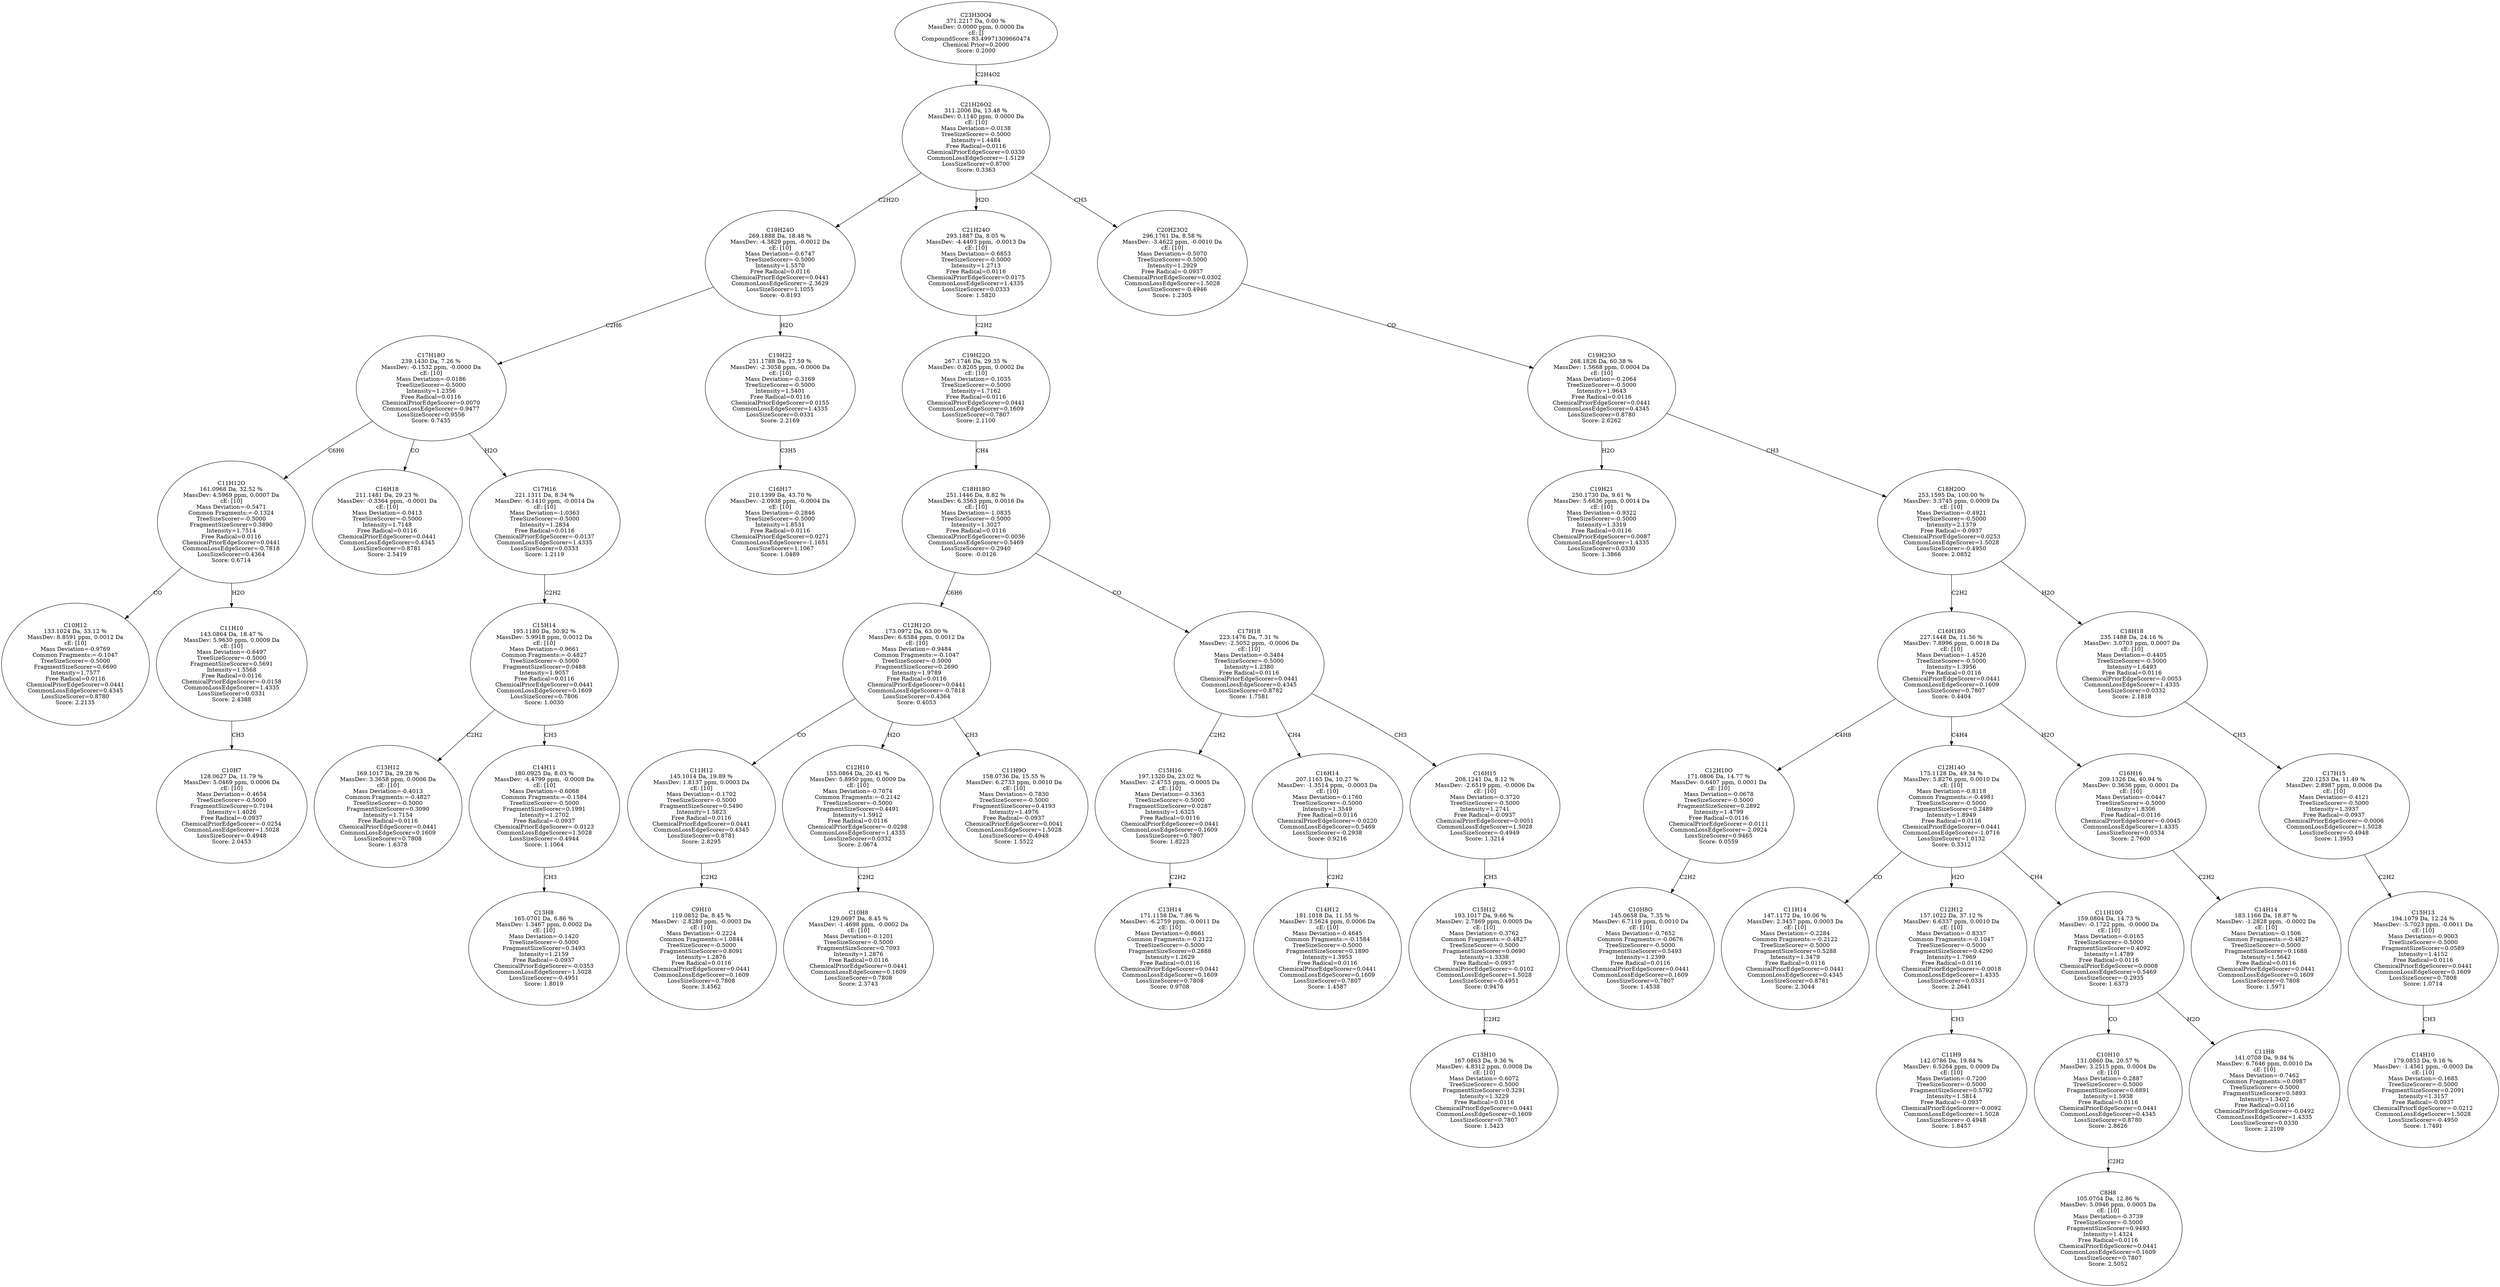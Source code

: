 strict digraph {
v1 [label="C10H12\n133.1024 Da, 33.12 %\nMassDev: 8.8591 ppm, 0.0012 Da\ncE: [10]\nMass Deviation=-0.9769\nCommon Fragments:=-0.1047\nTreeSizeScorer=-0.5000\nFragmentSizeScorer=0.6690\nIntensity=1.7577\nFree Radical=0.0116\nChemicalPriorEdgeScorer=0.0441\nCommonLossEdgeScorer=0.4345\nLossSizeScorer=0.8780\nScore: 2.2135"];
v2 [label="C10H7\n128.0627 Da, 11.79 %\nMassDev: 5.0469 ppm, 0.0006 Da\ncE: [10]\nMass Deviation=-0.4654\nTreeSizeScorer=-0.5000\nFragmentSizeScorer=0.7194\nIntensity=1.4026\nFree Radical=-0.0937\nChemicalPriorEdgeScorer=-0.0254\nCommonLossEdgeScorer=1.5028\nLossSizeScorer=-0.4948\nScore: 2.0453"];
v3 [label="C11H10\n143.0864 Da, 18.47 %\nMassDev: 5.9630 ppm, 0.0009 Da\ncE: [10]\nMass Deviation=-0.6497\nTreeSizeScorer=-0.5000\nFragmentSizeScorer=0.5691\nIntensity=1.5568\nFree Radical=0.0116\nChemicalPriorEdgeScorer=-0.0158\nCommonLossEdgeScorer=1.4335\nLossSizeScorer=0.0331\nScore: 2.4388"];
v4 [label="C11H12O\n161.0968 Da, 32.52 %\nMassDev: 4.5969 ppm, 0.0007 Da\ncE: [10]\nMass Deviation=-0.5471\nCommon Fragments:=-0.1324\nTreeSizeScorer=-0.5000\nFragmentSizeScorer=0.3890\nIntensity=1.7514\nFree Radical=0.0116\nChemicalPriorEdgeScorer=0.0441\nCommonLossEdgeScorer=-0.7818\nLossSizeScorer=0.4364\nScore: 0.6714"];
v5 [label="C16H18\n211.1481 Da, 29.23 %\nMassDev: -0.3364 ppm, -0.0001 Da\ncE: [10]\nMass Deviation=-0.0413\nTreeSizeScorer=-0.5000\nIntensity=1.7148\nFree Radical=0.0116\nChemicalPriorEdgeScorer=0.0441\nCommonLossEdgeScorer=0.4345\nLossSizeScorer=0.8781\nScore: 2.5419"];
v6 [label="C13H12\n169.1017 Da, 29.28 %\nMassDev: 3.3658 ppm, 0.0006 Da\ncE: [10]\nMass Deviation=-0.4013\nCommon Fragments:=-0.4827\nTreeSizeScorer=-0.5000\nFragmentSizeScorer=0.3090\nIntensity=1.7154\nFree Radical=0.0116\nChemicalPriorEdgeScorer=0.0441\nCommonLossEdgeScorer=0.1609\nLossSizeScorer=0.7808\nScore: 1.6378"];
v7 [label="C13H8\n165.0701 Da, 6.86 %\nMassDev: 1.3467 ppm, 0.0002 Da\ncE: [10]\nMass Deviation=-0.1420\nTreeSizeScorer=-0.5000\nFragmentSizeScorer=0.3493\nIntensity=1.2159\nFree Radical=-0.0937\nChemicalPriorEdgeScorer=-0.0353\nCommonLossEdgeScorer=1.5028\nLossSizeScorer=-0.4951\nScore: 1.8019"];
v8 [label="C14H11\n180.0925 Da, 8.03 %\nMassDev: -4.4799 ppm, -0.0008 Da\ncE: [10]\nMass Deviation=-0.6068\nCommon Fragments:=-0.1584\nTreeSizeScorer=-0.5000\nFragmentSizeScorer=0.1991\nIntensity=1.2702\nFree Radical=-0.0937\nChemicalPriorEdgeScorer=-0.0123\nCommonLossEdgeScorer=1.5028\nLossSizeScorer=-0.4944\nScore: 1.1064"];
v9 [label="C15H14\n195.1180 Da, 50.92 %\nMassDev: 5.9918 ppm, 0.0012 Da\ncE: [10]\nMass Deviation=-0.9661\nCommon Fragments:=-0.4827\nTreeSizeScorer=-0.5000\nFragmentSizeScorer=0.0488\nIntensity=1.9057\nFree Radical=0.0116\nChemicalPriorEdgeScorer=0.0441\nCommonLossEdgeScorer=0.1609\nLossSizeScorer=0.7806\nScore: 1.0030"];
v10 [label="C17H16\n221.1311 Da, 8.34 %\nMassDev: -6.1410 ppm, -0.0014 Da\ncE: [10]\nMass Deviation=-1.0363\nTreeSizeScorer=-0.5000\nIntensity=1.2834\nFree Radical=0.0116\nChemicalPriorEdgeScorer=-0.0137\nCommonLossEdgeScorer=1.4335\nLossSizeScorer=0.0333\nScore: 1.2119"];
v11 [label="C17H18O\n239.1430 Da, 7.26 %\nMassDev: -0.1532 ppm, -0.0000 Da\ncE: [10]\nMass Deviation=-0.0186\nTreeSizeScorer=-0.5000\nIntensity=1.2356\nFree Radical=0.0116\nChemicalPriorEdgeScorer=0.0070\nCommonLossEdgeScorer=-0.9477\nLossSizeScorer=0.9556\nScore: 0.7435"];
v12 [label="C16H17\n210.1399 Da, 43.70 %\nMassDev: -2.0938 ppm, -0.0004 Da\ncE: [10]\nMass Deviation=-0.2846\nTreeSizeScorer=-0.5000\nIntensity=1.8531\nFree Radical=0.0116\nChemicalPriorEdgeScorer=0.0271\nCommonLossEdgeScorer=-1.1651\nLossSizeScorer=1.1067\nScore: 1.0489"];
v13 [label="C19H22\n251.1788 Da, 17.59 %\nMassDev: -2.3058 ppm, -0.0006 Da\ncE: [10]\nMass Deviation=-0.3169\nTreeSizeScorer=-0.5000\nIntensity=1.5401\nFree Radical=0.0116\nChemicalPriorEdgeScorer=0.0155\nCommonLossEdgeScorer=1.4335\nLossSizeScorer=0.0331\nScore: 2.2169"];
v14 [label="C19H24O\n269.1888 Da, 18.48 %\nMassDev: -4.3829 ppm, -0.0012 Da\ncE: [10]\nMass Deviation=-0.6747\nTreeSizeScorer=-0.5000\nIntensity=1.5570\nFree Radical=0.0116\nChemicalPriorEdgeScorer=0.0441\nCommonLossEdgeScorer=-2.3629\nLossSizeScorer=1.1055\nScore: -0.8193"];
v15 [label="C9H10\n119.0852 Da, 8.45 %\nMassDev: -2.8280 ppm, -0.0003 Da\ncE: [10]\nMass Deviation=-0.2224\nCommon Fragments:=1.0844\nTreeSizeScorer=-0.5000\nFragmentSizeScorer=0.8091\nIntensity=1.2876\nFree Radical=0.0116\nChemicalPriorEdgeScorer=0.0441\nCommonLossEdgeScorer=0.1609\nLossSizeScorer=0.7808\nScore: 3.4562"];
v16 [label="C11H12\n145.1014 Da, 19.89 %\nMassDev: 1.8137 ppm, 0.0003 Da\ncE: [10]\nMass Deviation=-0.1702\nTreeSizeScorer=-0.5000\nFragmentSizeScorer=0.5490\nIntensity=1.5823\nFree Radical=0.0116\nChemicalPriorEdgeScorer=0.0441\nCommonLossEdgeScorer=0.4345\nLossSizeScorer=0.8781\nScore: 2.8295"];
v17 [label="C10H8\n129.0697 Da, 8.45 %\nMassDev: -1.4698 ppm, -0.0002 Da\ncE: [10]\nMass Deviation=-0.1201\nTreeSizeScorer=-0.5000\nFragmentSizeScorer=0.7093\nIntensity=1.2876\nFree Radical=0.0116\nChemicalPriorEdgeScorer=0.0441\nCommonLossEdgeScorer=0.1609\nLossSizeScorer=0.7808\nScore: 2.3743"];
v18 [label="C12H10\n155.0864 Da, 20.41 %\nMassDev: 5.8950 ppm, 0.0009 Da\ncE: [10]\nMass Deviation=-0.7074\nCommon Fragments:=-0.2142\nTreeSizeScorer=-0.5000\nFragmentSizeScorer=0.4491\nIntensity=1.5912\nFree Radical=0.0116\nChemicalPriorEdgeScorer=-0.0298\nCommonLossEdgeScorer=1.4335\nLossSizeScorer=0.0332\nScore: 2.0674"];
v19 [label="C11H9O\n158.0736 Da, 15.55 %\nMassDev: 6.2733 ppm, 0.0010 Da\ncE: [10]\nMass Deviation=-0.7830\nTreeSizeScorer=-0.5000\nFragmentSizeScorer=0.4193\nIntensity=1.4976\nFree Radical=-0.0937\nChemicalPriorEdgeScorer=0.0041\nCommonLossEdgeScorer=1.5028\nLossSizeScorer=-0.4948\nScore: 1.5522"];
v20 [label="C12H12O\n173.0972 Da, 63.00 %\nMassDev: 6.6584 ppm, 0.0012 Da\ncE: [10]\nMass Deviation=-0.9484\nCommon Fragments:=-0.1047\nTreeSizeScorer=-0.5000\nFragmentSizeScorer=0.2690\nIntensity=1.9789\nFree Radical=0.0116\nChemicalPriorEdgeScorer=0.0441\nCommonLossEdgeScorer=-0.7818\nLossSizeScorer=0.4364\nScore: 0.4053"];
v21 [label="C13H14\n171.1158 Da, 7.86 %\nMassDev: -6.2759 ppm, -0.0011 Da\ncE: [10]\nMass Deviation=-0.8661\nCommon Fragments:=-0.2122\nTreeSizeScorer=-0.5000\nFragmentSizeScorer=0.2888\nIntensity=1.2629\nFree Radical=0.0116\nChemicalPriorEdgeScorer=0.0441\nCommonLossEdgeScorer=0.1609\nLossSizeScorer=0.7808\nScore: 0.9708"];
v22 [label="C15H16\n197.1320 Da, 23.02 %\nMassDev: -2.4753 ppm, -0.0005 Da\ncE: [10]\nMass Deviation=-0.3363\nTreeSizeScorer=-0.5000\nFragmentSizeScorer=0.0287\nIntensity=1.6325\nFree Radical=0.0116\nChemicalPriorEdgeScorer=0.0441\nCommonLossEdgeScorer=0.1609\nLossSizeScorer=0.7807\nScore: 1.8223"];
v23 [label="C14H12\n181.1018 Da, 11.55 %\nMassDev: 3.5624 ppm, 0.0006 Da\ncE: [10]\nMass Deviation=-0.4645\nCommon Fragments:=-0.1584\nTreeSizeScorer=-0.5000\nFragmentSizeScorer=0.1890\nIntensity=1.3953\nFree Radical=0.0116\nChemicalPriorEdgeScorer=0.0441\nCommonLossEdgeScorer=0.1609\nLossSizeScorer=0.7807\nScore: 1.4587"];
v24 [label="C16H14\n207.1165 Da, 10.27 %\nMassDev: -1.3514 ppm, -0.0003 Da\ncE: [10]\nMass Deviation=-0.1760\nTreeSizeScorer=-0.5000\nIntensity=1.3549\nFree Radical=0.0116\nChemicalPriorEdgeScorer=-0.0220\nCommonLossEdgeScorer=0.5469\nLossSizeScorer=-0.2938\nScore: 0.9216"];
v25 [label="C13H10\n167.0863 Da, 9.36 %\nMassDev: 4.8312 ppm, 0.0008 Da\ncE: [10]\nMass Deviation=-0.6072\nTreeSizeScorer=-0.5000\nFragmentSizeScorer=0.3291\nIntensity=1.3229\nFree Radical=0.0116\nChemicalPriorEdgeScorer=0.0441\nCommonLossEdgeScorer=0.1609\nLossSizeScorer=0.7807\nScore: 1.5423"];
v26 [label="C15H12\n193.1017 Da, 9.66 %\nMassDev: 2.7869 ppm, 0.0005 Da\ncE: [10]\nMass Deviation=-0.3762\nCommon Fragments:=-0.4827\nTreeSizeScorer=-0.5000\nFragmentSizeScorer=0.0690\nIntensity=1.3338\nFree Radical=-0.0937\nChemicalPriorEdgeScorer=-0.0102\nCommonLossEdgeScorer=1.5028\nLossSizeScorer=-0.4951\nScore: 0.9476"];
v27 [label="C16H15\n208.1241 Da, 8.12 %\nMassDev: -2.6519 ppm, -0.0006 Da\ncE: [10]\nMass Deviation=-0.3720\nTreeSizeScorer=-0.5000\nIntensity=1.2741\nFree Radical=-0.0937\nChemicalPriorEdgeScorer=0.0051\nCommonLossEdgeScorer=1.5028\nLossSizeScorer=-0.4949\nScore: 1.3214"];
v28 [label="C17H18\n223.1476 Da, 7.31 %\nMassDev: -2.5052 ppm, -0.0006 Da\ncE: [10]\nMass Deviation=-0.3484\nTreeSizeScorer=-0.5000\nIntensity=1.2380\nFree Radical=0.0116\nChemicalPriorEdgeScorer=0.0441\nCommonLossEdgeScorer=0.4345\nLossSizeScorer=0.8782\nScore: 1.7581"];
v29 [label="C18H18O\n251.1446 Da, 8.82 %\nMassDev: 6.3563 ppm, 0.0016 Da\ncE: [10]\nMass Deviation=-1.0835\nTreeSizeScorer=-0.5000\nIntensity=1.3027\nFree Radical=0.0116\nChemicalPriorEdgeScorer=0.0036\nCommonLossEdgeScorer=0.5469\nLossSizeScorer=-0.2940\nScore: -0.0126"];
v30 [label="C19H22O\n267.1746 Da, 29.35 %\nMassDev: 0.8205 ppm, 0.0002 Da\ncE: [10]\nMass Deviation=-0.1035\nTreeSizeScorer=-0.5000\nIntensity=1.7162\nFree Radical=0.0116\nChemicalPriorEdgeScorer=0.0441\nCommonLossEdgeScorer=0.1609\nLossSizeScorer=0.7807\nScore: 2.1100"];
v31 [label="C21H24O\n293.1887 Da, 8.05 %\nMassDev: -4.4403 ppm, -0.0013 Da\ncE: [10]\nMass Deviation=-0.6853\nTreeSizeScorer=-0.5000\nIntensity=1.2713\nFree Radical=0.0116\nChemicalPriorEdgeScorer=0.0175\nCommonLossEdgeScorer=1.4335\nLossSizeScorer=0.0333\nScore: 1.5820"];
v32 [label="C19H21\n250.1730 Da, 9.61 %\nMassDev: 5.6636 ppm, 0.0014 Da\ncE: [10]\nMass Deviation=-0.9322\nTreeSizeScorer=-0.5000\nIntensity=1.3319\nFree Radical=0.0116\nChemicalPriorEdgeScorer=0.0087\nCommonLossEdgeScorer=1.4335\nLossSizeScorer=0.0330\nScore: 1.3866"];
v33 [label="C10H8O\n145.0658 Da, 7.35 %\nMassDev: 6.7119 ppm, 0.0010 Da\ncE: [10]\nMass Deviation=-0.7652\nCommon Fragments:=-0.0676\nTreeSizeScorer=-0.5000\nFragmentSizeScorer=0.5493\nIntensity=1.2399\nFree Radical=0.0116\nChemicalPriorEdgeScorer=0.0441\nCommonLossEdgeScorer=0.1609\nLossSizeScorer=0.7807\nScore: 1.4538"];
v34 [label="C12H10O\n171.0806 Da, 14.77 %\nMassDev: 0.6407 ppm, 0.0001 Da\ncE: [10]\nMass Deviation=-0.0678\nTreeSizeScorer=-0.5000\nFragmentSizeScorer=0.2892\nIntensity=1.4799\nFree Radical=0.0116\nChemicalPriorEdgeScorer=-0.0111\nCommonLossEdgeScorer=-2.0924\nLossSizeScorer=0.9465\nScore: 0.0559"];
v35 [label="C11H14\n147.1172 Da, 10.06 %\nMassDev: 2.3457 ppm, 0.0003 Da\ncE: [10]\nMass Deviation=-0.2284\nCommon Fragments:=-0.2122\nTreeSizeScorer=-0.5000\nFragmentSizeScorer=0.5288\nIntensity=1.3479\nFree Radical=0.0116\nChemicalPriorEdgeScorer=0.0441\nCommonLossEdgeScorer=0.4345\nLossSizeScorer=0.8781\nScore: 2.3044"];
v36 [label="C11H9\n142.0786 Da, 19.84 %\nMassDev: 6.5264 ppm, 0.0009 Da\ncE: [10]\nMass Deviation=-0.7200\nTreeSizeScorer=-0.5000\nFragmentSizeScorer=0.5792\nIntensity=1.5814\nFree Radical=-0.0937\nChemicalPriorEdgeScorer=-0.0092\nCommonLossEdgeScorer=1.5028\nLossSizeScorer=-0.4948\nScore: 1.8457"];
v37 [label="C12H12\n157.1022 Da, 37.12 %\nMassDev: 6.6337 ppm, 0.0010 Da\ncE: [10]\nMass Deviation=-0.8337\nCommon Fragments:=-0.1047\nTreeSizeScorer=-0.5000\nFragmentSizeScorer=0.4290\nIntensity=1.7969\nFree Radical=0.0116\nChemicalPriorEdgeScorer=-0.0018\nCommonLossEdgeScorer=1.4335\nLossSizeScorer=0.0331\nScore: 2.2641"];
v38 [label="C8H8\n105.0704 Da, 12.86 %\nMassDev: 5.0946 ppm, 0.0005 Da\ncE: [10]\nMass Deviation=-0.3739\nTreeSizeScorer=-0.5000\nFragmentSizeScorer=0.9493\nIntensity=1.4324\nFree Radical=0.0116\nChemicalPriorEdgeScorer=0.0441\nCommonLossEdgeScorer=0.1609\nLossSizeScorer=0.7807\nScore: 2.5052"];
v39 [label="C10H10\n131.0860 Da, 20.57 %\nMassDev: 3.2515 ppm, 0.0004 Da\ncE: [10]\nMass Deviation=-0.2887\nTreeSizeScorer=-0.5000\nFragmentSizeScorer=0.6891\nIntensity=1.5938\nFree Radical=0.0116\nChemicalPriorEdgeScorer=0.0441\nCommonLossEdgeScorer=0.4345\nLossSizeScorer=0.8780\nScore: 2.8626"];
v40 [label="C11H8\n141.0708 Da, 9.84 %\nMassDev: 6.7646 ppm, 0.0010 Da\ncE: [10]\nMass Deviation=-0.7462\nCommon Fragments:=0.0987\nTreeSizeScorer=-0.5000\nFragmentSizeScorer=0.5893\nIntensity=1.3402\nFree Radical=0.0116\nChemicalPriorEdgeScorer=-0.0492\nCommonLossEdgeScorer=1.4335\nLossSizeScorer=0.0330\nScore: 2.2109"];
v41 [label="C11H10O\n159.0804 Da, 14.73 %\nMassDev: -0.1722 ppm, -0.0000 Da\ncE: [10]\nMass Deviation=-0.0165\nTreeSizeScorer=-0.5000\nFragmentSizeScorer=0.4092\nIntensity=1.4789\nFree Radical=0.0116\nChemicalPriorEdgeScorer=0.0008\nCommonLossEdgeScorer=0.5469\nLossSizeScorer=-0.2935\nScore: 1.6373"];
v42 [label="C12H14O\n175.1128 Da, 49.34 %\nMassDev: 5.8276 ppm, 0.0010 Da\ncE: [10]\nMass Deviation=-0.8118\nCommon Fragments:=-0.4981\nTreeSizeScorer=-0.5000\nFragmentSizeScorer=0.2489\nIntensity=1.8949\nFree Radical=0.0116\nChemicalPriorEdgeScorer=0.0441\nCommonLossEdgeScorer=-1.0716\nLossSizeScorer=1.0132\nScore: 0.3312"];
v43 [label="C14H14\n183.1166 Da, 18.87 %\nMassDev: -1.2828 ppm, -0.0002 Da\ncE: [10]\nMass Deviation=-0.1506\nCommon Fragments:=-0.4827\nTreeSizeScorer=-0.5000\nFragmentSizeScorer=0.1688\nIntensity=1.5642\nFree Radical=0.0116\nChemicalPriorEdgeScorer=0.0441\nCommonLossEdgeScorer=0.1609\nLossSizeScorer=0.7808\nScore: 1.5971"];
v44 [label="C16H16\n209.1326 Da, 40.94 %\nMassDev: 0.3636 ppm, 0.0001 Da\ncE: [10]\nMass Deviation=-0.0447\nTreeSizeScorer=-0.5000\nIntensity=1.8306\nFree Radical=0.0116\nChemicalPriorEdgeScorer=-0.0045\nCommonLossEdgeScorer=1.4335\nLossSizeScorer=0.0334\nScore: 2.7600"];
v45 [label="C16H18O\n227.1448 Da, 11.56 %\nMassDev: 7.8996 ppm, 0.0018 Da\ncE: [10]\nMass Deviation=-1.4526\nTreeSizeScorer=-0.5000\nIntensity=1.3956\nFree Radical=0.0116\nChemicalPriorEdgeScorer=0.0441\nCommonLossEdgeScorer=0.1609\nLossSizeScorer=0.7807\nScore: 0.4404"];
v46 [label="C14H10\n179.0853 Da, 9.16 %\nMassDev: -1.4561 ppm, -0.0003 Da\ncE: [10]\nMass Deviation=-0.1685\nTreeSizeScorer=-0.5000\nFragmentSizeScorer=0.2091\nIntensity=1.3157\nFree Radical=-0.0937\nChemicalPriorEdgeScorer=-0.0212\nCommonLossEdgeScorer=1.5028\nLossSizeScorer=-0.4950\nScore: 1.7491"];
v47 [label="C15H13\n194.1079 Da, 12.24 %\nMassDev: -5.7023 ppm, -0.0011 Da\ncE: [10]\nMass Deviation=-0.9003\nTreeSizeScorer=-0.5000\nFragmentSizeScorer=0.0589\nIntensity=1.4152\nFree Radical=0.0116\nChemicalPriorEdgeScorer=0.0441\nCommonLossEdgeScorer=0.1609\nLossSizeScorer=0.7808\nScore: 1.0714"];
v48 [label="C17H15\n220.1253 Da, 11.49 %\nMassDev: 2.8987 ppm, 0.0006 Da\ncE: [10]\nMass Deviation=-0.4121\nTreeSizeScorer=-0.5000\nIntensity=1.3937\nFree Radical=-0.0937\nChemicalPriorEdgeScorer=-0.0006\nCommonLossEdgeScorer=1.5028\nLossSizeScorer=-0.4948\nScore: 1.3953"];
v49 [label="C18H18\n235.1488 Da, 24.16 %\nMassDev: 3.0703 ppm, 0.0007 Da\ncE: [10]\nMass Deviation=-0.4405\nTreeSizeScorer=-0.5000\nIntensity=1.6493\nFree Radical=0.0116\nChemicalPriorEdgeScorer=-0.0053\nCommonLossEdgeScorer=1.4335\nLossSizeScorer=0.0332\nScore: 2.1818"];
v50 [label="C18H20O\n253.1595 Da, 100.00 %\nMassDev: 3.3745 ppm, 0.0009 Da\ncE: [10]\nMass Deviation=-0.4921\nTreeSizeScorer=-0.5000\nIntensity=2.1379\nFree Radical=-0.0937\nChemicalPriorEdgeScorer=0.0253\nCommonLossEdgeScorer=1.5028\nLossSizeScorer=-0.4950\nScore: 2.0852"];
v51 [label="C19H23O\n268.1826 Da, 60.38 %\nMassDev: 1.5668 ppm, 0.0004 Da\ncE: [10]\nMass Deviation=-0.2064\nTreeSizeScorer=-0.5000\nIntensity=1.9643\nFree Radical=0.0116\nChemicalPriorEdgeScorer=0.0441\nCommonLossEdgeScorer=0.4345\nLossSizeScorer=0.8780\nScore: 2.6262"];
v52 [label="C20H23O2\n296.1761 Da, 8.58 %\nMassDev: -3.4622 ppm, -0.0010 Da\ncE: [10]\nMass Deviation=-0.5070\nTreeSizeScorer=-0.5000\nIntensity=1.2929\nFree Radical=-0.0937\nChemicalPriorEdgeScorer=0.0302\nCommonLossEdgeScorer=1.5028\nLossSizeScorer=-0.4946\nScore: 1.2305"];
v53 [label="C21H26O2\n311.2006 Da, 13.48 %\nMassDev: 0.1140 ppm, 0.0000 Da\ncE: [10]\nMass Deviation=-0.0138\nTreeSizeScorer=-0.5000\nIntensity=1.4484\nFree Radical=0.0116\nChemicalPriorEdgeScorer=0.0330\nCommonLossEdgeScorer=-1.5129\nLossSizeScorer=0.8700\nScore: 0.3363"];
v54 [label="C23H30O4\n371.2217 Da, 0.00 %\nMassDev: 0.0000 ppm, 0.0000 Da\ncE: []\nCompoundScore: 83.49971309660474\nChemical Prior=0.2000\nScore: 0.2000"];
v4 -> v1 [label="CO"];
v3 -> v2 [label="CH3"];
v4 -> v3 [label="H2O"];
v11 -> v4 [label="C6H6"];
v11 -> v5 [label="CO"];
v9 -> v6 [label="C2H2"];
v8 -> v7 [label="CH3"];
v9 -> v8 [label="CH3"];
v10 -> v9 [label="C2H2"];
v11 -> v10 [label="H2O"];
v14 -> v11 [label="C2H6"];
v13 -> v12 [label="C3H5"];
v14 -> v13 [label="H2O"];
v53 -> v14 [label="C2H2O"];
v16 -> v15 [label="C2H2"];
v20 -> v16 [label="CO"];
v18 -> v17 [label="C2H2"];
v20 -> v18 [label="H2O"];
v20 -> v19 [label="CH3"];
v29 -> v20 [label="C6H6"];
v22 -> v21 [label="C2H2"];
v28 -> v22 [label="C2H2"];
v24 -> v23 [label="C2H2"];
v28 -> v24 [label="CH4"];
v26 -> v25 [label="C2H2"];
v27 -> v26 [label="CH3"];
v28 -> v27 [label="CH3"];
v29 -> v28 [label="CO"];
v30 -> v29 [label="CH4"];
v31 -> v30 [label="C2H2"];
v53 -> v31 [label="H2O"];
v51 -> v32 [label="H2O"];
v34 -> v33 [label="C2H2"];
v45 -> v34 [label="C4H8"];
v42 -> v35 [label="CO"];
v37 -> v36 [label="CH3"];
v42 -> v37 [label="H2O"];
v39 -> v38 [label="C2H2"];
v41 -> v39 [label="CO"];
v41 -> v40 [label="H2O"];
v42 -> v41 [label="CH4"];
v45 -> v42 [label="C4H4"];
v44 -> v43 [label="C2H2"];
v45 -> v44 [label="H2O"];
v50 -> v45 [label="C2H2"];
v47 -> v46 [label="CH3"];
v48 -> v47 [label="C2H2"];
v49 -> v48 [label="CH3"];
v50 -> v49 [label="H2O"];
v51 -> v50 [label="CH3"];
v52 -> v51 [label="CO"];
v53 -> v52 [label="CH3"];
v54 -> v53 [label="C2H4O2"];
}